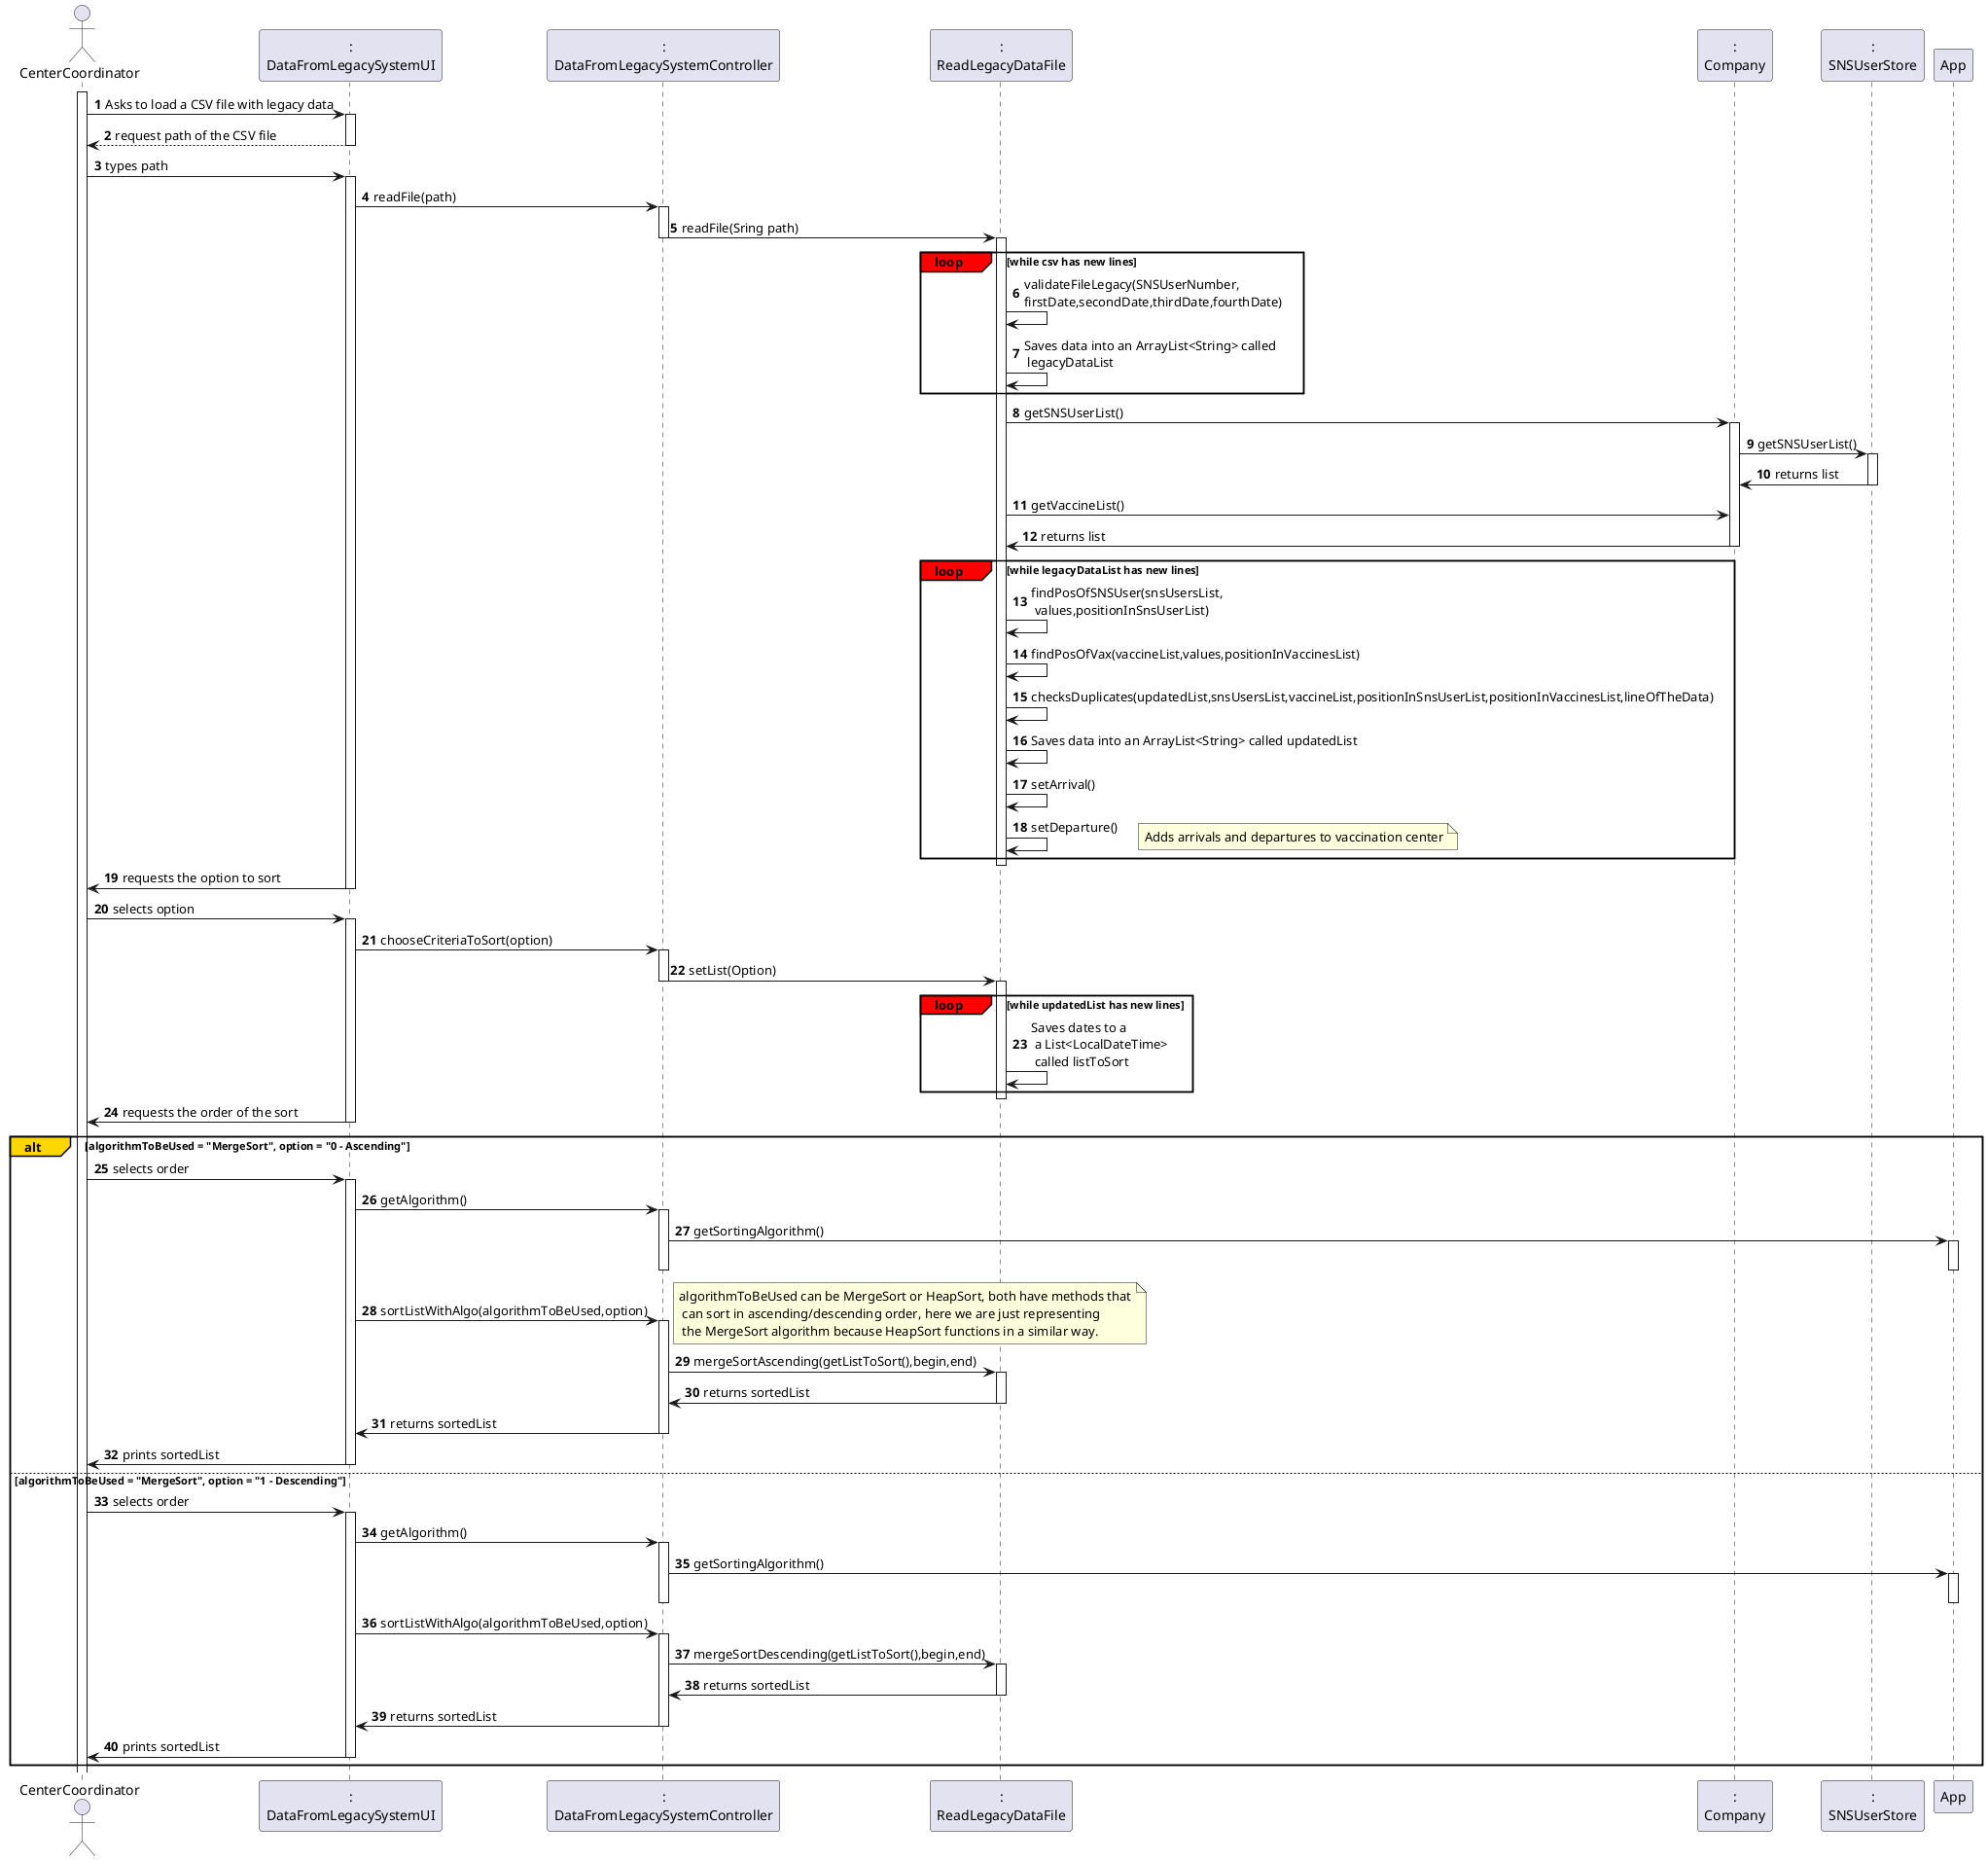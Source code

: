 

@startuml

autonumber
actor "CenterCoordinator" as CC
participant ":\nDataFromLegacySystemUI" as UI
participant ":\nDataFromLegacySystemController" as CTRL
participant ":\nReadLegacyDataFile" as RDLF
participant ":\nCompany" as Comp
participant ":\nSNSUserStore" as SNSStore
participant "App" as App


activate CC
CC -> UI : Asks to load a CSV file with legacy data
activate UI



UI --> CC : request path of the CSV file
deactivate UI

CC -> UI : types path
activate UI

UI -> CTRL : readFile(path)

activate CTRL
CTRL -> RDLF : readFile(Sring path)
deactivate CTRL

activate RDLF


loop#Red while csv has new lines
RDLF -> RDLF : validateFileLegacy(SNSUserNumber,\nfirstDate,secondDate,thirdDate,fourthDate)

RDLF -> RDLF : Saves data into an ArrayList<String> called\n legacyDataList

end loop


RDLF -> Comp : getSNSUserList()
activate Comp
Comp -> SNSStore : getSNSUserList()
activate SNSStore
SNSStore -> Comp : returns list
deactivate SNSStore
RDLF -> Comp : getVaccineList()
Comp -> RDLF : returns list
deactivate Comp
loop#Red while legacyDataList has new lines

RDLF -> RDLF : findPosOfSNSUser(snsUsersList,\n values,positionInSnsUserList)



deactivate Comp
RDLF -> RDLF : findPosOfVax(vaccineList,values,positionInVaccinesList)

RDLF -> RDLF : checksDuplicates(updatedList,snsUsersList,vaccineList,positionInSnsUserList,positionInVaccinesList,lineOfTheData)

RDLF -> RDLF : Saves data into an ArrayList<String> called updatedList

RDLF -> RDLF : setArrival()
RDLF -> RDLF : setDeparture()
note right : Adds arrivals and departures to vaccination center
end loop

deactivate RDLF


UI -> CC : requests the option to sort


deactivate UI
CC -> UI : selects option
activate UI

UI -> CTRL : chooseCriteriaToSort(option)
activate CTRL
CTRL -> RDLF : setList(Option)
deactivate CTRL
activate RDLF
loop#Red while updatedList has new lines
RDLF -> RDLF : Saves dates to a \n a List<LocalDateTime> \n called listToSort
end loop
deactivate RDLF
UI -> CC: requests the order of the sort
deactivate UI
alt#Gold algorithmToBeUsed = "MergeSort", option = "0 - Ascending"
CC -> UI: selects order
activate UI

UI -> CTRL : getAlgorithm()
activate CTRL
CTRL -> App : getSortingAlgorithm()

activate App

deactivate App
deactivate CTRL


UI -> CTRL: sortListWithAlgo(algorithmToBeUsed,option)
note right: algorithmToBeUsed can be MergeSort or HeapSort, both have methods that\n can sort in ascending/descending order, here we are just representing \n the MergeSort algorithm because HeapSort functions in a similar way.
activate CTRL

CTRL -> RDLF : mergeSortAscending(getListToSort(),begin,end)
activate RDLF



RDLF -> CTRL : returns sortedList
deactivate RDLF
CTRL -> UI : returns sortedList

deactivate CTRL

UI -> CC : prints sortedList
deactivate UI
else algorithmToBeUsed = "MergeSort", option = "1 - Descending"
CC -> UI: selects order
activate UI


UI -> CTRL : getAlgorithm()
activate CTRL
CTRL -> App : getSortingAlgorithm()

activate App

deactivate App
deactivate CTRL


UI -> CTRL: sortListWithAlgo(algorithmToBeUsed,option)
activate CTRL

CTRL -> RDLF : mergeSortDescending(getListToSort(),begin,end)
activate RDLF

RDLF -> CTRL : returns sortedList
deactivate RDLF
CTRL -> UI : returns sortedList

deactivate CTRL
UI -> CC : prints sortedList
deactivate UI
end alt

@enduml